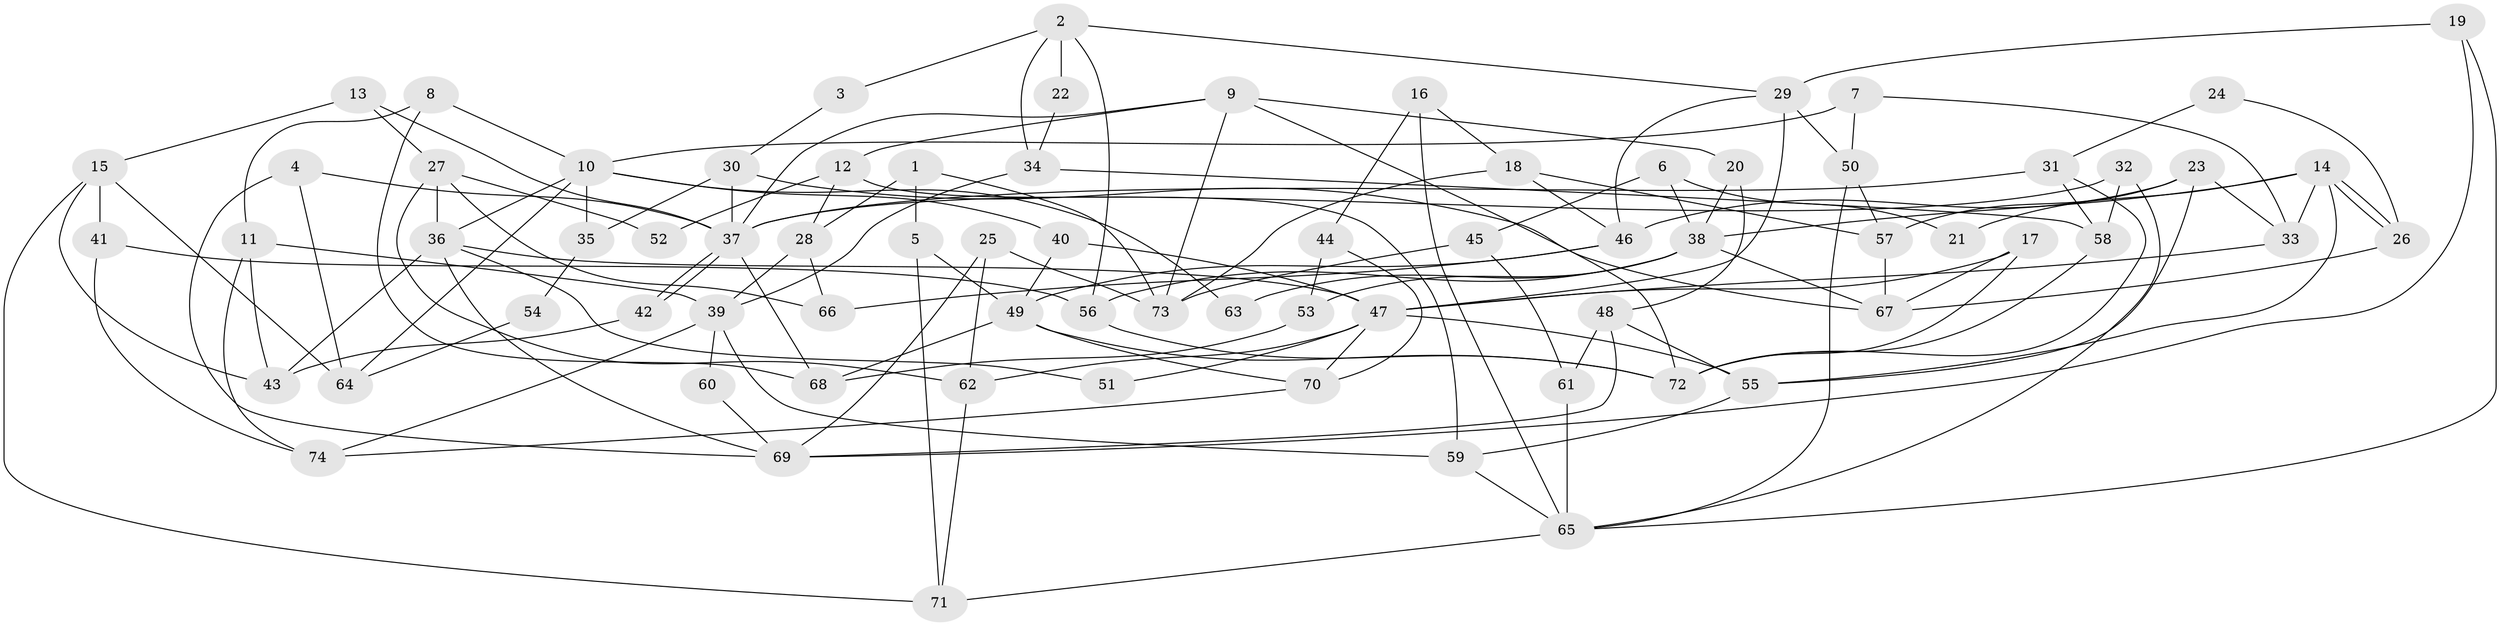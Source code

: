 // coarse degree distribution, {4: 0.16216216216216217, 14: 0.02702702702702703, 7: 0.05405405405405406, 3: 0.1891891891891892, 11: 0.02702702702702703, 13: 0.02702702702702703, 12: 0.02702702702702703, 9: 0.05405405405405406, 2: 0.13513513513513514, 1: 0.05405405405405406, 8: 0.02702702702702703, 5: 0.08108108108108109, 6: 0.10810810810810811, 10: 0.02702702702702703}
// Generated by graph-tools (version 1.1) at 2025/18/03/04/25 18:18:59]
// undirected, 74 vertices, 148 edges
graph export_dot {
graph [start="1"]
  node [color=gray90,style=filled];
  1;
  2;
  3;
  4;
  5;
  6;
  7;
  8;
  9;
  10;
  11;
  12;
  13;
  14;
  15;
  16;
  17;
  18;
  19;
  20;
  21;
  22;
  23;
  24;
  25;
  26;
  27;
  28;
  29;
  30;
  31;
  32;
  33;
  34;
  35;
  36;
  37;
  38;
  39;
  40;
  41;
  42;
  43;
  44;
  45;
  46;
  47;
  48;
  49;
  50;
  51;
  52;
  53;
  54;
  55;
  56;
  57;
  58;
  59;
  60;
  61;
  62;
  63;
  64;
  65;
  66;
  67;
  68;
  69;
  70;
  71;
  72;
  73;
  74;
  1 -- 5;
  1 -- 28;
  1 -- 73;
  2 -- 29;
  2 -- 34;
  2 -- 3;
  2 -- 22;
  2 -- 56;
  3 -- 30;
  4 -- 37;
  4 -- 69;
  4 -- 64;
  5 -- 71;
  5 -- 49;
  6 -- 45;
  6 -- 38;
  6 -- 21;
  7 -- 33;
  7 -- 50;
  7 -- 10;
  8 -- 68;
  8 -- 10;
  8 -- 11;
  9 -- 73;
  9 -- 72;
  9 -- 12;
  9 -- 20;
  9 -- 37;
  10 -- 64;
  10 -- 35;
  10 -- 36;
  10 -- 40;
  10 -- 63;
  11 -- 39;
  11 -- 43;
  11 -- 74;
  12 -- 28;
  12 -- 52;
  12 -- 59;
  13 -- 27;
  13 -- 37;
  13 -- 15;
  14 -- 26;
  14 -- 26;
  14 -- 33;
  14 -- 21;
  14 -- 38;
  14 -- 55;
  15 -- 43;
  15 -- 41;
  15 -- 64;
  15 -- 71;
  16 -- 18;
  16 -- 65;
  16 -- 44;
  17 -- 72;
  17 -- 47;
  17 -- 67;
  18 -- 57;
  18 -- 46;
  18 -- 73;
  19 -- 69;
  19 -- 29;
  19 -- 65;
  20 -- 38;
  20 -- 48;
  22 -- 34;
  23 -- 46;
  23 -- 55;
  23 -- 33;
  23 -- 57;
  24 -- 31;
  24 -- 26;
  25 -- 73;
  25 -- 69;
  25 -- 62;
  26 -- 67;
  27 -- 36;
  27 -- 62;
  27 -- 52;
  27 -- 66;
  28 -- 66;
  28 -- 39;
  29 -- 47;
  29 -- 50;
  29 -- 46;
  30 -- 67;
  30 -- 37;
  30 -- 35;
  31 -- 58;
  31 -- 37;
  31 -- 72;
  32 -- 65;
  32 -- 37;
  32 -- 58;
  33 -- 47;
  34 -- 39;
  34 -- 58;
  35 -- 54;
  36 -- 47;
  36 -- 43;
  36 -- 51;
  36 -- 69;
  37 -- 42;
  37 -- 42;
  37 -- 68;
  38 -- 56;
  38 -- 53;
  38 -- 63;
  38 -- 67;
  39 -- 59;
  39 -- 74;
  39 -- 60;
  40 -- 47;
  40 -- 49;
  41 -- 56;
  41 -- 74;
  42 -- 43;
  44 -- 53;
  44 -- 70;
  45 -- 73;
  45 -- 61;
  46 -- 49;
  46 -- 66;
  47 -- 70;
  47 -- 62;
  47 -- 51;
  47 -- 55;
  48 -- 55;
  48 -- 61;
  48 -- 69;
  49 -- 70;
  49 -- 68;
  49 -- 72;
  50 -- 57;
  50 -- 65;
  53 -- 68;
  54 -- 64;
  55 -- 59;
  56 -- 72;
  57 -- 67;
  58 -- 72;
  59 -- 65;
  60 -- 69;
  61 -- 65;
  62 -- 71;
  65 -- 71;
  70 -- 74;
}
